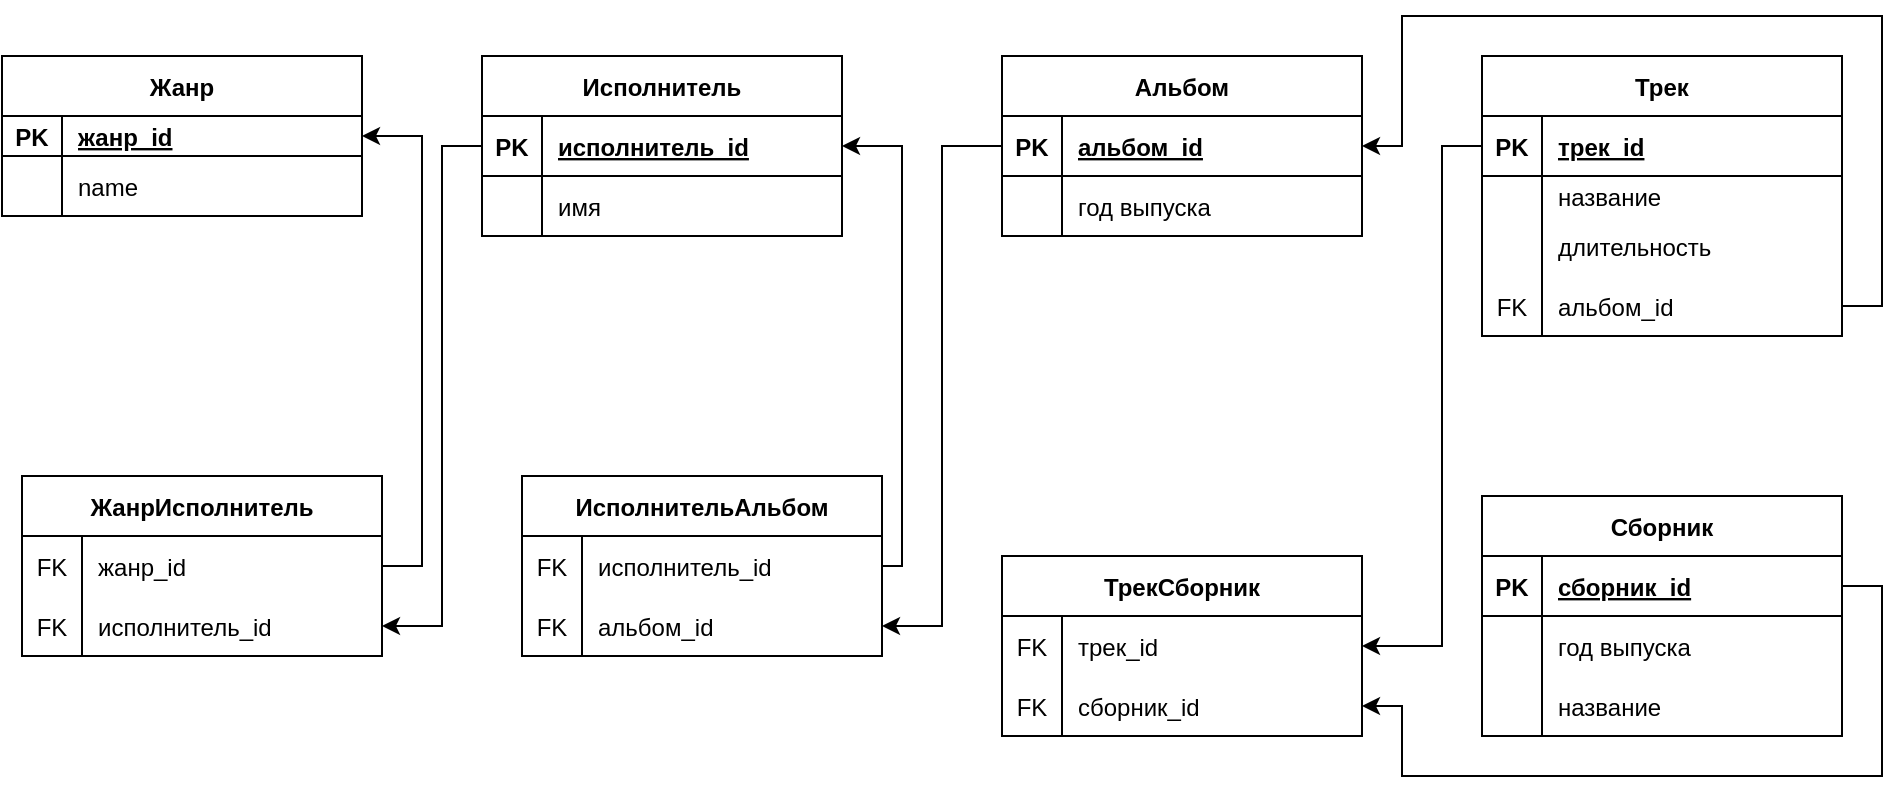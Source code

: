 <mxfile version="20.8.11" type="device"><diagram id="MVj-WH-mhQ3GHhgoWstU" name="Страница 1"><mxGraphModel dx="1179" dy="669" grid="1" gridSize="10" guides="1" tooltips="1" connect="1" arrows="1" fold="1" page="1" pageScale="1" pageWidth="827" pageHeight="1169" math="0" shadow="0"><root><mxCell id="0"/><mxCell id="1" parent="0"/><mxCell id="ff0HHpFPTdbr1lLGzl24-1" value="Жанр" style="shape=table;startSize=30;container=1;collapsible=1;childLayout=tableLayout;fixedRows=1;rowLines=0;fontStyle=1;align=center;resizeLast=1;" parent="1" vertex="1"><mxGeometry x="20" y="40" width="180" height="80" as="geometry"/></mxCell><mxCell id="ff0HHpFPTdbr1lLGzl24-2" value="" style="shape=tableRow;horizontal=0;startSize=0;swimlaneHead=0;swimlaneBody=0;fillColor=none;collapsible=0;dropTarget=0;points=[[0,0.5],[1,0.5]];portConstraint=eastwest;top=0;left=0;right=0;bottom=1;" parent="ff0HHpFPTdbr1lLGzl24-1" vertex="1"><mxGeometry y="30" width="180" height="20" as="geometry"/></mxCell><mxCell id="ff0HHpFPTdbr1lLGzl24-3" value="PK" style="shape=partialRectangle;connectable=0;fillColor=none;top=0;left=0;bottom=0;right=0;fontStyle=1;overflow=hidden;" parent="ff0HHpFPTdbr1lLGzl24-2" vertex="1"><mxGeometry width="30" height="20" as="geometry"><mxRectangle width="30" height="20" as="alternateBounds"/></mxGeometry></mxCell><mxCell id="ff0HHpFPTdbr1lLGzl24-4" value="жанр_id" style="shape=partialRectangle;connectable=0;fillColor=none;top=0;left=0;bottom=0;right=0;align=left;spacingLeft=6;fontStyle=5;overflow=hidden;" parent="ff0HHpFPTdbr1lLGzl24-2" vertex="1"><mxGeometry x="30" width="150" height="20" as="geometry"><mxRectangle width="150" height="20" as="alternateBounds"/></mxGeometry></mxCell><mxCell id="ff0HHpFPTdbr1lLGzl24-5" value="" style="shape=tableRow;horizontal=0;startSize=0;swimlaneHead=0;swimlaneBody=0;fillColor=none;collapsible=0;dropTarget=0;points=[[0,0.5],[1,0.5]];portConstraint=eastwest;top=0;left=0;right=0;bottom=0;" parent="ff0HHpFPTdbr1lLGzl24-1" vertex="1"><mxGeometry y="50" width="180" height="30" as="geometry"/></mxCell><mxCell id="ff0HHpFPTdbr1lLGzl24-6" value="" style="shape=partialRectangle;connectable=0;fillColor=none;top=0;left=0;bottom=0;right=0;editable=1;overflow=hidden;" parent="ff0HHpFPTdbr1lLGzl24-5" vertex="1"><mxGeometry width="30" height="30" as="geometry"><mxRectangle width="30" height="30" as="alternateBounds"/></mxGeometry></mxCell><mxCell id="ff0HHpFPTdbr1lLGzl24-7" value="name" style="shape=partialRectangle;connectable=0;fillColor=none;top=0;left=0;bottom=0;right=0;align=left;spacingLeft=6;overflow=hidden;" parent="ff0HHpFPTdbr1lLGzl24-5" vertex="1"><mxGeometry x="30" width="150" height="30" as="geometry"><mxRectangle width="150" height="30" as="alternateBounds"/></mxGeometry></mxCell><mxCell id="ff0HHpFPTdbr1lLGzl24-14" value="Исполнитель" style="shape=table;startSize=30;container=1;collapsible=1;childLayout=tableLayout;fixedRows=1;rowLines=0;fontStyle=1;align=center;resizeLast=1;" parent="1" vertex="1"><mxGeometry x="260" y="40" width="180" height="90" as="geometry"/></mxCell><mxCell id="ff0HHpFPTdbr1lLGzl24-15" value="" style="shape=tableRow;horizontal=0;startSize=0;swimlaneHead=0;swimlaneBody=0;fillColor=none;collapsible=0;dropTarget=0;points=[[0,0.5],[1,0.5]];portConstraint=eastwest;top=0;left=0;right=0;bottom=1;" parent="ff0HHpFPTdbr1lLGzl24-14" vertex="1"><mxGeometry y="30" width="180" height="30" as="geometry"/></mxCell><mxCell id="ff0HHpFPTdbr1lLGzl24-16" value="PK" style="shape=partialRectangle;connectable=0;fillColor=none;top=0;left=0;bottom=0;right=0;fontStyle=1;overflow=hidden;" parent="ff0HHpFPTdbr1lLGzl24-15" vertex="1"><mxGeometry width="30" height="30" as="geometry"><mxRectangle width="30" height="30" as="alternateBounds"/></mxGeometry></mxCell><mxCell id="ff0HHpFPTdbr1lLGzl24-17" value="исполнитель_id" style="shape=partialRectangle;connectable=0;fillColor=none;top=0;left=0;bottom=0;right=0;align=left;spacingLeft=6;fontStyle=5;overflow=hidden;" parent="ff0HHpFPTdbr1lLGzl24-15" vertex="1"><mxGeometry x="30" width="150" height="30" as="geometry"><mxRectangle width="150" height="30" as="alternateBounds"/></mxGeometry></mxCell><mxCell id="ff0HHpFPTdbr1lLGzl24-21" value="" style="shape=tableRow;horizontal=0;startSize=0;swimlaneHead=0;swimlaneBody=0;fillColor=none;collapsible=0;dropTarget=0;points=[[0,0.5],[1,0.5]];portConstraint=eastwest;top=0;left=0;right=0;bottom=0;" parent="ff0HHpFPTdbr1lLGzl24-14" vertex="1"><mxGeometry y="60" width="180" height="30" as="geometry"/></mxCell><mxCell id="ff0HHpFPTdbr1lLGzl24-22" value="" style="shape=partialRectangle;connectable=0;fillColor=none;top=0;left=0;bottom=0;right=0;editable=1;overflow=hidden;" parent="ff0HHpFPTdbr1lLGzl24-21" vertex="1"><mxGeometry width="30" height="30" as="geometry"><mxRectangle width="30" height="30" as="alternateBounds"/></mxGeometry></mxCell><mxCell id="ff0HHpFPTdbr1lLGzl24-23" value="имя" style="shape=partialRectangle;connectable=0;fillColor=none;top=0;left=0;bottom=0;right=0;align=left;spacingLeft=6;overflow=hidden;" parent="ff0HHpFPTdbr1lLGzl24-21" vertex="1"><mxGeometry x="30" width="150" height="30" as="geometry"><mxRectangle width="150" height="30" as="alternateBounds"/></mxGeometry></mxCell><mxCell id="ff0HHpFPTdbr1lLGzl24-27" value="Альбом" style="shape=table;startSize=30;container=1;collapsible=1;childLayout=tableLayout;fixedRows=1;rowLines=0;fontStyle=1;align=center;resizeLast=1;" parent="1" vertex="1"><mxGeometry x="520" y="40" width="180" height="90" as="geometry"/></mxCell><mxCell id="ff0HHpFPTdbr1lLGzl24-28" value="" style="shape=tableRow;horizontal=0;startSize=0;swimlaneHead=0;swimlaneBody=0;fillColor=none;collapsible=0;dropTarget=0;points=[[0,0.5],[1,0.5]];portConstraint=eastwest;top=0;left=0;right=0;bottom=1;" parent="ff0HHpFPTdbr1lLGzl24-27" vertex="1"><mxGeometry y="30" width="180" height="30" as="geometry"/></mxCell><mxCell id="ff0HHpFPTdbr1lLGzl24-29" value="PK" style="shape=partialRectangle;connectable=0;fillColor=none;top=0;left=0;bottom=0;right=0;fontStyle=1;overflow=hidden;" parent="ff0HHpFPTdbr1lLGzl24-28" vertex="1"><mxGeometry width="30" height="30" as="geometry"><mxRectangle width="30" height="30" as="alternateBounds"/></mxGeometry></mxCell><mxCell id="ff0HHpFPTdbr1lLGzl24-30" value="альбом_id" style="shape=partialRectangle;connectable=0;fillColor=none;top=0;left=0;bottom=0;right=0;align=left;spacingLeft=6;fontStyle=5;overflow=hidden;" parent="ff0HHpFPTdbr1lLGzl24-28" vertex="1"><mxGeometry x="30" width="150" height="30" as="geometry"><mxRectangle width="150" height="30" as="alternateBounds"/></mxGeometry></mxCell><mxCell id="ff0HHpFPTdbr1lLGzl24-31" value="" style="shape=tableRow;horizontal=0;startSize=0;swimlaneHead=0;swimlaneBody=0;fillColor=none;collapsible=0;dropTarget=0;points=[[0,0.5],[1,0.5]];portConstraint=eastwest;top=0;left=0;right=0;bottom=0;" parent="ff0HHpFPTdbr1lLGzl24-27" vertex="1"><mxGeometry y="60" width="180" height="30" as="geometry"/></mxCell><mxCell id="ff0HHpFPTdbr1lLGzl24-32" value="" style="shape=partialRectangle;connectable=0;fillColor=none;top=0;left=0;bottom=0;right=0;editable=1;overflow=hidden;" parent="ff0HHpFPTdbr1lLGzl24-31" vertex="1"><mxGeometry width="30" height="30" as="geometry"><mxRectangle width="30" height="30" as="alternateBounds"/></mxGeometry></mxCell><mxCell id="ff0HHpFPTdbr1lLGzl24-33" value="год выпуска" style="shape=partialRectangle;connectable=0;fillColor=none;top=0;left=0;bottom=0;right=0;align=left;spacingLeft=6;overflow=hidden;" parent="ff0HHpFPTdbr1lLGzl24-31" vertex="1"><mxGeometry x="30" width="150" height="30" as="geometry"><mxRectangle width="150" height="30" as="alternateBounds"/></mxGeometry></mxCell><mxCell id="ff0HHpFPTdbr1lLGzl24-40" value="Трек" style="shape=table;startSize=30;container=1;collapsible=1;childLayout=tableLayout;fixedRows=1;rowLines=0;fontStyle=1;align=center;resizeLast=1;" parent="1" vertex="1"><mxGeometry x="760" y="40" width="180" height="140" as="geometry"/></mxCell><mxCell id="ff0HHpFPTdbr1lLGzl24-41" value="" style="shape=tableRow;horizontal=0;startSize=0;swimlaneHead=0;swimlaneBody=0;fillColor=none;collapsible=0;dropTarget=0;points=[[0,0.5],[1,0.5]];portConstraint=eastwest;top=0;left=0;right=0;bottom=1;" parent="ff0HHpFPTdbr1lLGzl24-40" vertex="1"><mxGeometry y="30" width="180" height="30" as="geometry"/></mxCell><mxCell id="ff0HHpFPTdbr1lLGzl24-42" value="PK" style="shape=partialRectangle;connectable=0;fillColor=none;top=0;left=0;bottom=0;right=0;fontStyle=1;overflow=hidden;" parent="ff0HHpFPTdbr1lLGzl24-41" vertex="1"><mxGeometry width="30" height="30" as="geometry"><mxRectangle width="30" height="30" as="alternateBounds"/></mxGeometry></mxCell><mxCell id="ff0HHpFPTdbr1lLGzl24-43" value="трек_id" style="shape=partialRectangle;connectable=0;fillColor=none;top=0;left=0;bottom=0;right=0;align=left;spacingLeft=6;fontStyle=5;overflow=hidden;" parent="ff0HHpFPTdbr1lLGzl24-41" vertex="1"><mxGeometry x="30" width="150" height="30" as="geometry"><mxRectangle width="150" height="30" as="alternateBounds"/></mxGeometry></mxCell><mxCell id="ff0HHpFPTdbr1lLGzl24-44" value="" style="shape=tableRow;horizontal=0;startSize=0;swimlaneHead=0;swimlaneBody=0;fillColor=none;collapsible=0;dropTarget=0;points=[[0,0.5],[1,0.5]];portConstraint=eastwest;top=0;left=0;right=0;bottom=0;" parent="ff0HHpFPTdbr1lLGzl24-40" vertex="1"><mxGeometry y="60" width="180" height="20" as="geometry"/></mxCell><mxCell id="ff0HHpFPTdbr1lLGzl24-45" value="" style="shape=partialRectangle;connectable=0;fillColor=none;top=0;left=0;bottom=0;right=0;editable=1;overflow=hidden;" parent="ff0HHpFPTdbr1lLGzl24-44" vertex="1"><mxGeometry width="30" height="20" as="geometry"><mxRectangle width="30" height="20" as="alternateBounds"/></mxGeometry></mxCell><mxCell id="ff0HHpFPTdbr1lLGzl24-46" value="название" style="shape=partialRectangle;connectable=0;fillColor=none;top=0;left=0;bottom=0;right=0;align=left;spacingLeft=6;overflow=hidden;" parent="ff0HHpFPTdbr1lLGzl24-44" vertex="1"><mxGeometry x="30" width="150" height="20" as="geometry"><mxRectangle width="150" height="20" as="alternateBounds"/></mxGeometry></mxCell><mxCell id="ff0HHpFPTdbr1lLGzl24-47" value="" style="shape=tableRow;horizontal=0;startSize=0;swimlaneHead=0;swimlaneBody=0;fillColor=none;collapsible=0;dropTarget=0;points=[[0,0.5],[1,0.5]];portConstraint=eastwest;top=0;left=0;right=0;bottom=0;" parent="ff0HHpFPTdbr1lLGzl24-40" vertex="1"><mxGeometry y="80" width="180" height="30" as="geometry"/></mxCell><mxCell id="ff0HHpFPTdbr1lLGzl24-48" value="" style="shape=partialRectangle;connectable=0;fillColor=none;top=0;left=0;bottom=0;right=0;editable=1;overflow=hidden;" parent="ff0HHpFPTdbr1lLGzl24-47" vertex="1"><mxGeometry width="30" height="30" as="geometry"><mxRectangle width="30" height="30" as="alternateBounds"/></mxGeometry></mxCell><mxCell id="ff0HHpFPTdbr1lLGzl24-49" value="длительность" style="shape=partialRectangle;connectable=0;fillColor=none;top=0;left=0;bottom=0;right=0;align=left;spacingLeft=6;overflow=hidden;" parent="ff0HHpFPTdbr1lLGzl24-47" vertex="1"><mxGeometry x="30" width="150" height="30" as="geometry"><mxRectangle width="150" height="30" as="alternateBounds"/></mxGeometry></mxCell><mxCell id="ff0HHpFPTdbr1lLGzl24-50" value="" style="shape=tableRow;horizontal=0;startSize=0;swimlaneHead=0;swimlaneBody=0;fillColor=none;collapsible=0;dropTarget=0;points=[[0,0.5],[1,0.5]];portConstraint=eastwest;top=0;left=0;right=0;bottom=0;" parent="ff0HHpFPTdbr1lLGzl24-40" vertex="1"><mxGeometry y="110" width="180" height="30" as="geometry"/></mxCell><mxCell id="ff0HHpFPTdbr1lLGzl24-51" value="FK" style="shape=partialRectangle;connectable=0;fillColor=none;top=0;left=0;bottom=0;right=0;editable=1;overflow=hidden;" parent="ff0HHpFPTdbr1lLGzl24-50" vertex="1"><mxGeometry width="30" height="30" as="geometry"><mxRectangle width="30" height="30" as="alternateBounds"/></mxGeometry></mxCell><mxCell id="ff0HHpFPTdbr1lLGzl24-52" value="альбом_id" style="shape=partialRectangle;connectable=0;fillColor=none;top=0;left=0;bottom=0;right=0;align=left;spacingLeft=6;overflow=hidden;" parent="ff0HHpFPTdbr1lLGzl24-50" vertex="1"><mxGeometry x="30" width="150" height="30" as="geometry"><mxRectangle width="150" height="30" as="alternateBounds"/></mxGeometry></mxCell><mxCell id="ff0HHpFPTdbr1lLGzl24-53" style="edgeStyle=orthogonalEdgeStyle;rounded=0;orthogonalLoop=1;jettySize=auto;html=1;exitX=1;exitY=0.5;exitDx=0;exitDy=0;entryX=1;entryY=0.5;entryDx=0;entryDy=0;" parent="1" source="ff0HHpFPTdbr1lLGzl24-50" target="ff0HHpFPTdbr1lLGzl24-28" edge="1"><mxGeometry relative="1" as="geometry"><Array as="points"><mxPoint x="960" y="165"/><mxPoint x="960" y="20"/><mxPoint x="720" y="20"/><mxPoint x="720" y="85"/></Array></mxGeometry></mxCell><mxCell id="-lQn0m0WMOGTFSIQjQ3j-1" value="ЖанрИсполнитель" style="shape=table;startSize=30;container=1;collapsible=1;childLayout=tableLayout;fixedRows=1;rowLines=0;fontStyle=1;align=center;resizeLast=1;" parent="1" vertex="1"><mxGeometry x="30" y="250" width="180" height="90" as="geometry"/></mxCell><mxCell id="-lQn0m0WMOGTFSIQjQ3j-5" value="" style="shape=tableRow;horizontal=0;startSize=0;swimlaneHead=0;swimlaneBody=0;fillColor=none;collapsible=0;dropTarget=0;points=[[0,0.5],[1,0.5]];portConstraint=eastwest;top=0;left=0;right=0;bottom=0;" parent="-lQn0m0WMOGTFSIQjQ3j-1" vertex="1"><mxGeometry y="30" width="180" height="30" as="geometry"/></mxCell><mxCell id="-lQn0m0WMOGTFSIQjQ3j-6" value="FK" style="shape=partialRectangle;connectable=0;fillColor=none;top=0;left=0;bottom=0;right=0;editable=1;overflow=hidden;" parent="-lQn0m0WMOGTFSIQjQ3j-5" vertex="1"><mxGeometry width="30" height="30" as="geometry"><mxRectangle width="30" height="30" as="alternateBounds"/></mxGeometry></mxCell><mxCell id="-lQn0m0WMOGTFSIQjQ3j-7" value="жанр_id" style="shape=partialRectangle;connectable=0;fillColor=none;top=0;left=0;bottom=0;right=0;align=left;spacingLeft=6;overflow=hidden;" parent="-lQn0m0WMOGTFSIQjQ3j-5" vertex="1"><mxGeometry x="30" width="150" height="30" as="geometry"><mxRectangle width="150" height="30" as="alternateBounds"/></mxGeometry></mxCell><mxCell id="-lQn0m0WMOGTFSIQjQ3j-8" value="" style="shape=tableRow;horizontal=0;startSize=0;swimlaneHead=0;swimlaneBody=0;fillColor=none;collapsible=0;dropTarget=0;points=[[0,0.5],[1,0.5]];portConstraint=eastwest;top=0;left=0;right=0;bottom=0;" parent="-lQn0m0WMOGTFSIQjQ3j-1" vertex="1"><mxGeometry y="60" width="180" height="30" as="geometry"/></mxCell><mxCell id="-lQn0m0WMOGTFSIQjQ3j-9" value="FK" style="shape=partialRectangle;connectable=0;fillColor=none;top=0;left=0;bottom=0;right=0;editable=1;overflow=hidden;" parent="-lQn0m0WMOGTFSIQjQ3j-8" vertex="1"><mxGeometry width="30" height="30" as="geometry"><mxRectangle width="30" height="30" as="alternateBounds"/></mxGeometry></mxCell><mxCell id="-lQn0m0WMOGTFSIQjQ3j-10" value="исполнитель_id" style="shape=partialRectangle;connectable=0;fillColor=none;top=0;left=0;bottom=0;right=0;align=left;spacingLeft=6;overflow=hidden;" parent="-lQn0m0WMOGTFSIQjQ3j-8" vertex="1"><mxGeometry x="30" width="150" height="30" as="geometry"><mxRectangle width="150" height="30" as="alternateBounds"/></mxGeometry></mxCell><mxCell id="-lQn0m0WMOGTFSIQjQ3j-16" style="edgeStyle=orthogonalEdgeStyle;rounded=0;orthogonalLoop=1;jettySize=auto;html=1;exitX=0;exitY=0.5;exitDx=0;exitDy=0;entryX=1;entryY=0.5;entryDx=0;entryDy=0;" parent="1" source="ff0HHpFPTdbr1lLGzl24-15" target="-lQn0m0WMOGTFSIQjQ3j-8" edge="1"><mxGeometry relative="1" as="geometry"><Array as="points"><mxPoint x="240" y="85"/><mxPoint x="240" y="325"/></Array></mxGeometry></mxCell><mxCell id="-lQn0m0WMOGTFSIQjQ3j-17" style="edgeStyle=orthogonalEdgeStyle;rounded=0;orthogonalLoop=1;jettySize=auto;html=1;exitX=1;exitY=0.5;exitDx=0;exitDy=0;entryX=1;entryY=0.5;entryDx=0;entryDy=0;" parent="1" source="-lQn0m0WMOGTFSIQjQ3j-5" target="ff0HHpFPTdbr1lLGzl24-2" edge="1"><mxGeometry relative="1" as="geometry"><Array as="points"><mxPoint x="230" y="295"/><mxPoint x="230" y="80"/></Array></mxGeometry></mxCell><mxCell id="-lQn0m0WMOGTFSIQjQ3j-18" value="ИсполнительАльбом" style="shape=table;startSize=30;container=1;collapsible=1;childLayout=tableLayout;fixedRows=1;rowLines=0;fontStyle=1;align=center;resizeLast=1;" parent="1" vertex="1"><mxGeometry x="280" y="250" width="180" height="90" as="geometry"/></mxCell><mxCell id="-lQn0m0WMOGTFSIQjQ3j-22" value="" style="shape=tableRow;horizontal=0;startSize=0;swimlaneHead=0;swimlaneBody=0;fillColor=none;collapsible=0;dropTarget=0;points=[[0,0.5],[1,0.5]];portConstraint=eastwest;top=0;left=0;right=0;bottom=0;" parent="-lQn0m0WMOGTFSIQjQ3j-18" vertex="1"><mxGeometry y="30" width="180" height="30" as="geometry"/></mxCell><mxCell id="-lQn0m0WMOGTFSIQjQ3j-23" value="FK" style="shape=partialRectangle;connectable=0;fillColor=none;top=0;left=0;bottom=0;right=0;editable=1;overflow=hidden;" parent="-lQn0m0WMOGTFSIQjQ3j-22" vertex="1"><mxGeometry width="30" height="30" as="geometry"><mxRectangle width="30" height="30" as="alternateBounds"/></mxGeometry></mxCell><mxCell id="-lQn0m0WMOGTFSIQjQ3j-24" value="исполнитель_id" style="shape=partialRectangle;connectable=0;fillColor=none;top=0;left=0;bottom=0;right=0;align=left;spacingLeft=6;overflow=hidden;" parent="-lQn0m0WMOGTFSIQjQ3j-22" vertex="1"><mxGeometry x="30" width="150" height="30" as="geometry"><mxRectangle width="150" height="30" as="alternateBounds"/></mxGeometry></mxCell><mxCell id="-lQn0m0WMOGTFSIQjQ3j-25" value="" style="shape=tableRow;horizontal=0;startSize=0;swimlaneHead=0;swimlaneBody=0;fillColor=none;collapsible=0;dropTarget=0;points=[[0,0.5],[1,0.5]];portConstraint=eastwest;top=0;left=0;right=0;bottom=0;" parent="-lQn0m0WMOGTFSIQjQ3j-18" vertex="1"><mxGeometry y="60" width="180" height="30" as="geometry"/></mxCell><mxCell id="-lQn0m0WMOGTFSIQjQ3j-26" value="FK" style="shape=partialRectangle;connectable=0;fillColor=none;top=0;left=0;bottom=0;right=0;editable=1;overflow=hidden;" parent="-lQn0m0WMOGTFSIQjQ3j-25" vertex="1"><mxGeometry width="30" height="30" as="geometry"><mxRectangle width="30" height="30" as="alternateBounds"/></mxGeometry></mxCell><mxCell id="-lQn0m0WMOGTFSIQjQ3j-27" value="альбом_id" style="shape=partialRectangle;connectable=0;fillColor=none;top=0;left=0;bottom=0;right=0;align=left;spacingLeft=6;overflow=hidden;" parent="-lQn0m0WMOGTFSIQjQ3j-25" vertex="1"><mxGeometry x="30" width="150" height="30" as="geometry"><mxRectangle width="150" height="30" as="alternateBounds"/></mxGeometry></mxCell><mxCell id="-lQn0m0WMOGTFSIQjQ3j-34" style="edgeStyle=orthogonalEdgeStyle;rounded=0;orthogonalLoop=1;jettySize=auto;html=1;exitX=0;exitY=0.5;exitDx=0;exitDy=0;entryX=1;entryY=0.5;entryDx=0;entryDy=0;" parent="1" source="ff0HHpFPTdbr1lLGzl24-28" target="-lQn0m0WMOGTFSIQjQ3j-25" edge="1"><mxGeometry relative="1" as="geometry"/></mxCell><mxCell id="-lQn0m0WMOGTFSIQjQ3j-35" style="edgeStyle=orthogonalEdgeStyle;rounded=0;orthogonalLoop=1;jettySize=auto;html=1;exitX=1;exitY=0.5;exitDx=0;exitDy=0;entryX=1;entryY=0.5;entryDx=0;entryDy=0;" parent="1" source="-lQn0m0WMOGTFSIQjQ3j-22" target="ff0HHpFPTdbr1lLGzl24-15" edge="1"><mxGeometry relative="1" as="geometry"><Array as="points"><mxPoint x="470" y="295"/><mxPoint x="470" y="85"/></Array></mxGeometry></mxCell><mxCell id="-lQn0m0WMOGTFSIQjQ3j-36" value="Сборник" style="shape=table;startSize=30;container=1;collapsible=1;childLayout=tableLayout;fixedRows=1;rowLines=0;fontStyle=1;align=center;resizeLast=1;" parent="1" vertex="1"><mxGeometry x="760" y="260" width="180" height="120" as="geometry"/></mxCell><mxCell id="-lQn0m0WMOGTFSIQjQ3j-37" value="" style="shape=tableRow;horizontal=0;startSize=0;swimlaneHead=0;swimlaneBody=0;fillColor=none;collapsible=0;dropTarget=0;points=[[0,0.5],[1,0.5]];portConstraint=eastwest;top=0;left=0;right=0;bottom=1;" parent="-lQn0m0WMOGTFSIQjQ3j-36" vertex="1"><mxGeometry y="30" width="180" height="30" as="geometry"/></mxCell><mxCell id="-lQn0m0WMOGTFSIQjQ3j-38" value="PK" style="shape=partialRectangle;connectable=0;fillColor=none;top=0;left=0;bottom=0;right=0;fontStyle=1;overflow=hidden;" parent="-lQn0m0WMOGTFSIQjQ3j-37" vertex="1"><mxGeometry width="30" height="30" as="geometry"><mxRectangle width="30" height="30" as="alternateBounds"/></mxGeometry></mxCell><mxCell id="-lQn0m0WMOGTFSIQjQ3j-39" value="сборник_id" style="shape=partialRectangle;connectable=0;fillColor=none;top=0;left=0;bottom=0;right=0;align=left;spacingLeft=6;fontStyle=5;overflow=hidden;" parent="-lQn0m0WMOGTFSIQjQ3j-37" vertex="1"><mxGeometry x="30" width="150" height="30" as="geometry"><mxRectangle width="150" height="30" as="alternateBounds"/></mxGeometry></mxCell><mxCell id="-lQn0m0WMOGTFSIQjQ3j-40" value="" style="shape=tableRow;horizontal=0;startSize=0;swimlaneHead=0;swimlaneBody=0;fillColor=none;collapsible=0;dropTarget=0;points=[[0,0.5],[1,0.5]];portConstraint=eastwest;top=0;left=0;right=0;bottom=0;" parent="-lQn0m0WMOGTFSIQjQ3j-36" vertex="1"><mxGeometry y="60" width="180" height="30" as="geometry"/></mxCell><mxCell id="-lQn0m0WMOGTFSIQjQ3j-41" value="" style="shape=partialRectangle;connectable=0;fillColor=none;top=0;left=0;bottom=0;right=0;editable=1;overflow=hidden;" parent="-lQn0m0WMOGTFSIQjQ3j-40" vertex="1"><mxGeometry width="30" height="30" as="geometry"><mxRectangle width="30" height="30" as="alternateBounds"/></mxGeometry></mxCell><mxCell id="-lQn0m0WMOGTFSIQjQ3j-42" value="год выпуска" style="shape=partialRectangle;connectable=0;fillColor=none;top=0;left=0;bottom=0;right=0;align=left;spacingLeft=6;overflow=hidden;" parent="-lQn0m0WMOGTFSIQjQ3j-40" vertex="1"><mxGeometry x="30" width="150" height="30" as="geometry"><mxRectangle width="150" height="30" as="alternateBounds"/></mxGeometry></mxCell><mxCell id="-lQn0m0WMOGTFSIQjQ3j-43" value="" style="shape=tableRow;horizontal=0;startSize=0;swimlaneHead=0;swimlaneBody=0;fillColor=none;collapsible=0;dropTarget=0;points=[[0,0.5],[1,0.5]];portConstraint=eastwest;top=0;left=0;right=0;bottom=0;" parent="-lQn0m0WMOGTFSIQjQ3j-36" vertex="1"><mxGeometry y="90" width="180" height="30" as="geometry"/></mxCell><mxCell id="-lQn0m0WMOGTFSIQjQ3j-44" value="" style="shape=partialRectangle;connectable=0;fillColor=none;top=0;left=0;bottom=0;right=0;editable=1;overflow=hidden;" parent="-lQn0m0WMOGTFSIQjQ3j-43" vertex="1"><mxGeometry width="30" height="30" as="geometry"><mxRectangle width="30" height="30" as="alternateBounds"/></mxGeometry></mxCell><mxCell id="-lQn0m0WMOGTFSIQjQ3j-45" value="название" style="shape=partialRectangle;connectable=0;fillColor=none;top=0;left=0;bottom=0;right=0;align=left;spacingLeft=6;overflow=hidden;" parent="-lQn0m0WMOGTFSIQjQ3j-43" vertex="1"><mxGeometry x="30" width="150" height="30" as="geometry"><mxRectangle width="150" height="30" as="alternateBounds"/></mxGeometry></mxCell><mxCell id="CViZes1l3w8mqWFfnHS3-14" value="ТрекСборник" style="shape=table;startSize=30;container=1;collapsible=1;childLayout=tableLayout;fixedRows=1;rowLines=0;fontStyle=1;align=center;resizeLast=1;" vertex="1" parent="1"><mxGeometry x="520" y="290" width="180" height="90" as="geometry"/></mxCell><mxCell id="CViZes1l3w8mqWFfnHS3-15" value="" style="shape=tableRow;horizontal=0;startSize=0;swimlaneHead=0;swimlaneBody=0;fillColor=none;collapsible=0;dropTarget=0;points=[[0,0.5],[1,0.5]];portConstraint=eastwest;top=0;left=0;right=0;bottom=0;" vertex="1" parent="CViZes1l3w8mqWFfnHS3-14"><mxGeometry y="30" width="180" height="30" as="geometry"/></mxCell><mxCell id="CViZes1l3w8mqWFfnHS3-16" value="FK" style="shape=partialRectangle;connectable=0;fillColor=none;top=0;left=0;bottom=0;right=0;editable=1;overflow=hidden;" vertex="1" parent="CViZes1l3w8mqWFfnHS3-15"><mxGeometry width="30" height="30" as="geometry"><mxRectangle width="30" height="30" as="alternateBounds"/></mxGeometry></mxCell><mxCell id="CViZes1l3w8mqWFfnHS3-17" value="трек_id" style="shape=partialRectangle;connectable=0;fillColor=none;top=0;left=0;bottom=0;right=0;align=left;spacingLeft=6;overflow=hidden;" vertex="1" parent="CViZes1l3w8mqWFfnHS3-15"><mxGeometry x="30" width="150" height="30" as="geometry"><mxRectangle width="150" height="30" as="alternateBounds"/></mxGeometry></mxCell><mxCell id="CViZes1l3w8mqWFfnHS3-18" value="" style="shape=tableRow;horizontal=0;startSize=0;swimlaneHead=0;swimlaneBody=0;fillColor=none;collapsible=0;dropTarget=0;points=[[0,0.5],[1,0.5]];portConstraint=eastwest;top=0;left=0;right=0;bottom=0;" vertex="1" parent="CViZes1l3w8mqWFfnHS3-14"><mxGeometry y="60" width="180" height="30" as="geometry"/></mxCell><mxCell id="CViZes1l3w8mqWFfnHS3-19" value="FK" style="shape=partialRectangle;connectable=0;fillColor=none;top=0;left=0;bottom=0;right=0;editable=1;overflow=hidden;" vertex="1" parent="CViZes1l3w8mqWFfnHS3-18"><mxGeometry width="30" height="30" as="geometry"><mxRectangle width="30" height="30" as="alternateBounds"/></mxGeometry></mxCell><mxCell id="CViZes1l3w8mqWFfnHS3-20" value="сборник_id" style="shape=partialRectangle;connectable=0;fillColor=none;top=0;left=0;bottom=0;right=0;align=left;spacingLeft=6;overflow=hidden;" vertex="1" parent="CViZes1l3w8mqWFfnHS3-18"><mxGeometry x="30" width="150" height="30" as="geometry"><mxRectangle width="150" height="30" as="alternateBounds"/></mxGeometry></mxCell><mxCell id="CViZes1l3w8mqWFfnHS3-22" style="edgeStyle=orthogonalEdgeStyle;rounded=0;orthogonalLoop=1;jettySize=auto;html=1;exitX=0;exitY=0.5;exitDx=0;exitDy=0;entryX=1;entryY=0.5;entryDx=0;entryDy=0;" edge="1" parent="1" source="ff0HHpFPTdbr1lLGzl24-41" target="CViZes1l3w8mqWFfnHS3-15"><mxGeometry relative="1" as="geometry"><Array as="points"><mxPoint x="740" y="85"/><mxPoint x="740" y="335"/></Array></mxGeometry></mxCell><mxCell id="CViZes1l3w8mqWFfnHS3-23" style="edgeStyle=orthogonalEdgeStyle;rounded=0;orthogonalLoop=1;jettySize=auto;html=1;exitX=1;exitY=0.5;exitDx=0;exitDy=0;entryX=1;entryY=0.5;entryDx=0;entryDy=0;" edge="1" parent="1" source="-lQn0m0WMOGTFSIQjQ3j-37" target="CViZes1l3w8mqWFfnHS3-18"><mxGeometry relative="1" as="geometry"><Array as="points"><mxPoint x="960" y="305"/><mxPoint x="960" y="400"/><mxPoint x="720" y="400"/><mxPoint x="720" y="365"/></Array></mxGeometry></mxCell></root></mxGraphModel></diagram></mxfile>